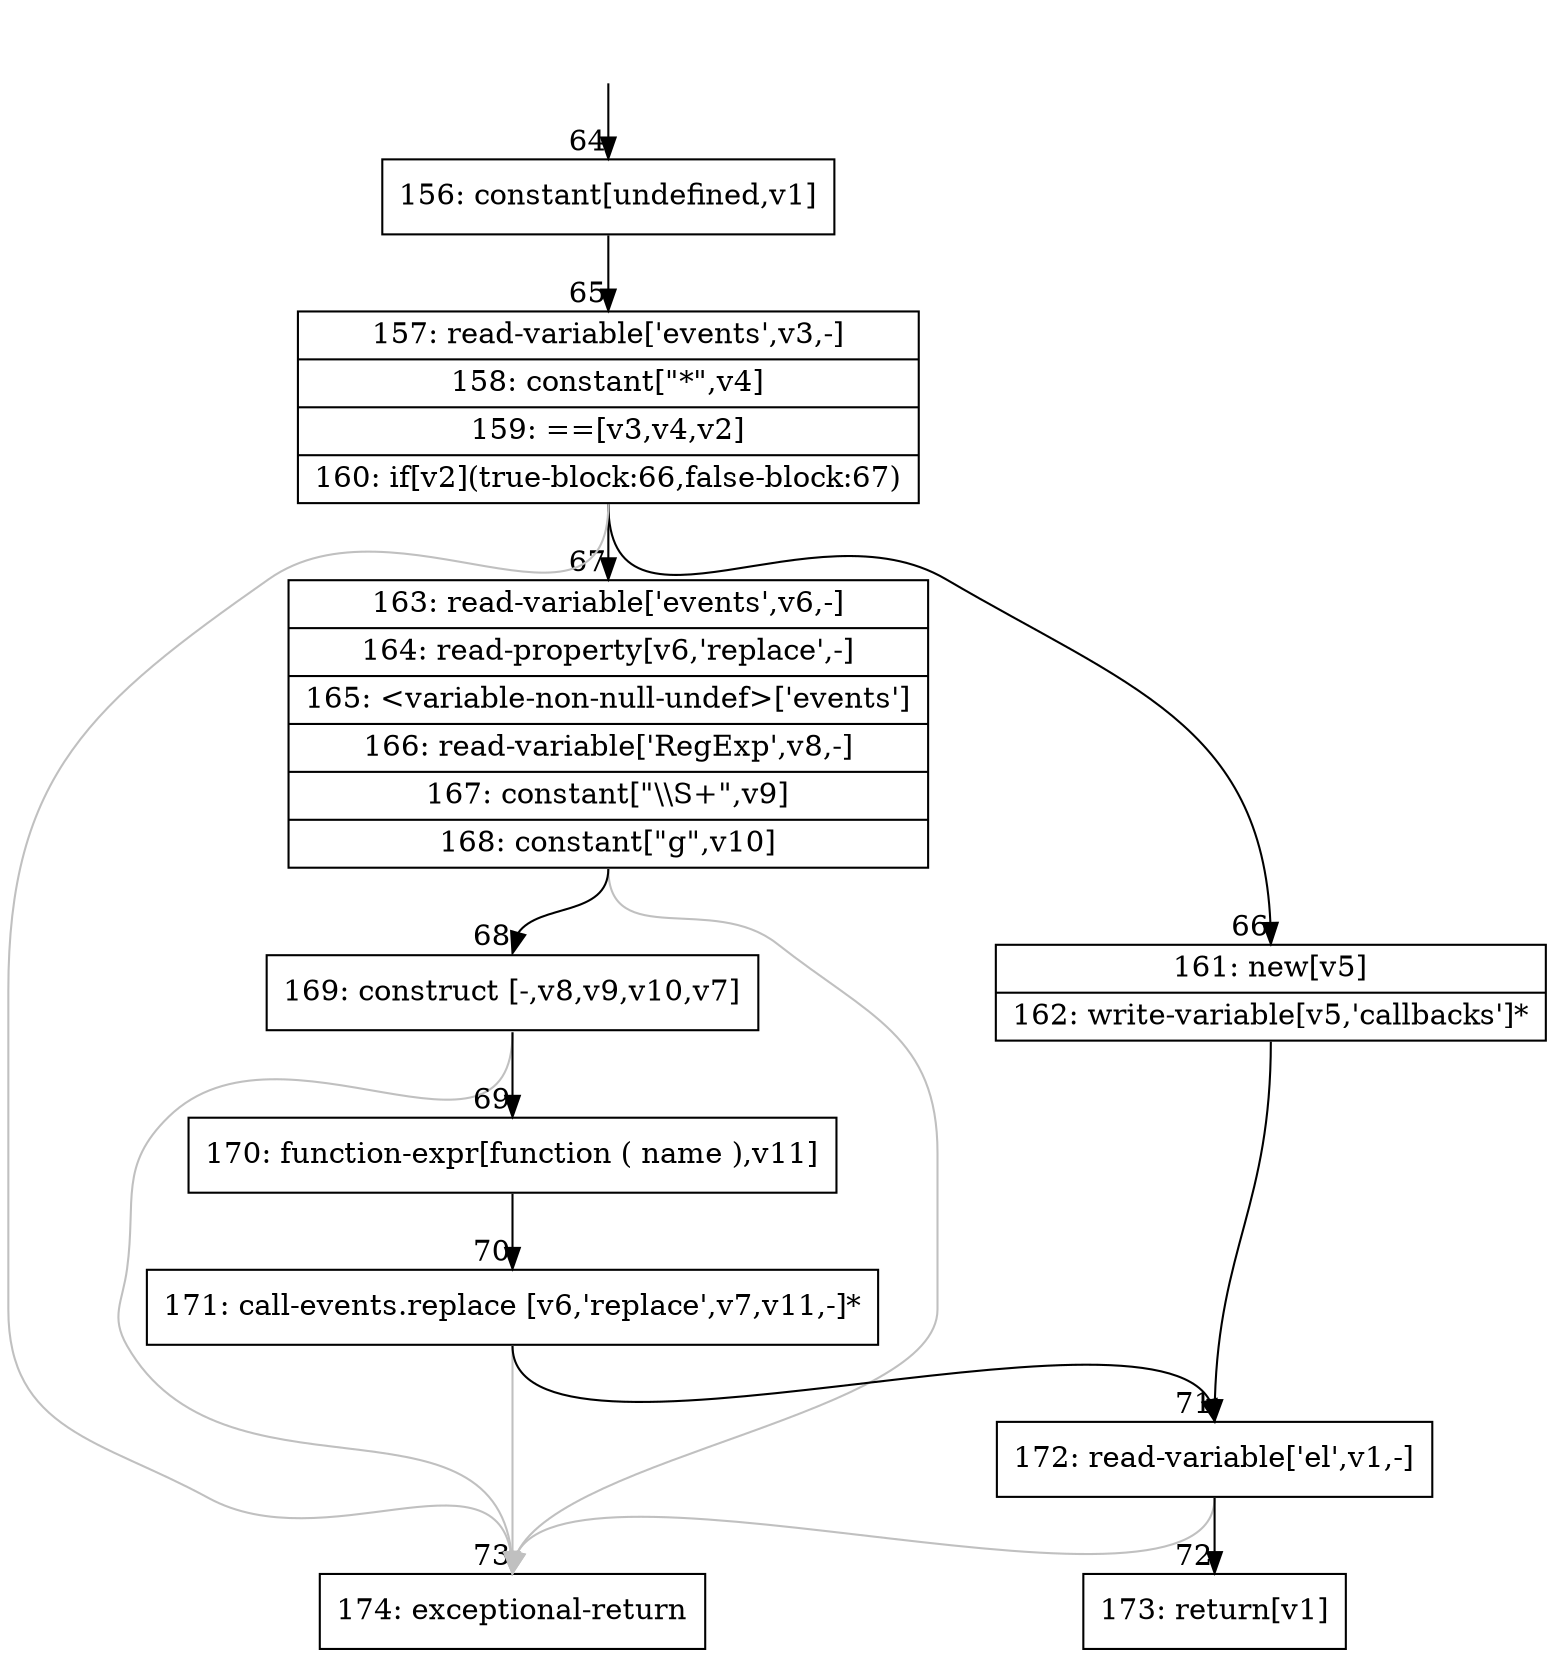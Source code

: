 digraph {
rankdir="TD"
BB_entry8[shape=none,label=""];
BB_entry8 -> BB64 [tailport=s, headport=n, headlabel="    64"]
BB64 [shape=record label="{156: constant[undefined,v1]}" ] 
BB64 -> BB65 [tailport=s, headport=n, headlabel="      65"]
BB65 [shape=record label="{157: read-variable['events',v3,-]|158: constant[\"*\",v4]|159: ==[v3,v4,v2]|160: if[v2](true-block:66,false-block:67)}" ] 
BB65 -> BB66 [tailport=s, headport=n, headlabel="      66"]
BB65 -> BB67 [tailport=s, headport=n, headlabel="      67"]
BB65 -> BB73 [tailport=s, headport=n, color=gray, headlabel="      73"]
BB66 [shape=record label="{161: new[v5]|162: write-variable[v5,'callbacks']*}" ] 
BB66 -> BB71 [tailport=s, headport=n, headlabel="      71"]
BB67 [shape=record label="{163: read-variable['events',v6,-]|164: read-property[v6,'replace',-]|165: \<variable-non-null-undef\>['events']|166: read-variable['RegExp',v8,-]|167: constant[\"\\\\S+\",v9]|168: constant[\"g\",v10]}" ] 
BB67 -> BB68 [tailport=s, headport=n, headlabel="      68"]
BB67 -> BB73 [tailport=s, headport=n, color=gray]
BB68 [shape=record label="{169: construct [-,v8,v9,v10,v7]}" ] 
BB68 -> BB69 [tailport=s, headport=n, headlabel="      69"]
BB68 -> BB73 [tailport=s, headport=n, color=gray]
BB69 [shape=record label="{170: function-expr[function ( name ),v11]}" ] 
BB69 -> BB70 [tailport=s, headport=n, headlabel="      70"]
BB70 [shape=record label="{171: call-events.replace [v6,'replace',v7,v11,-]*}" ] 
BB70 -> BB71 [tailport=s, headport=n]
BB70 -> BB73 [tailport=s, headport=n, color=gray]
BB71 [shape=record label="{172: read-variable['el',v1,-]}" ] 
BB71 -> BB72 [tailport=s, headport=n, headlabel="      72"]
BB71 -> BB73 [tailport=s, headport=n, color=gray]
BB72 [shape=record label="{173: return[v1]}" ] 
BB73 [shape=record label="{174: exceptional-return}" ] 
//#$~ 57
}
